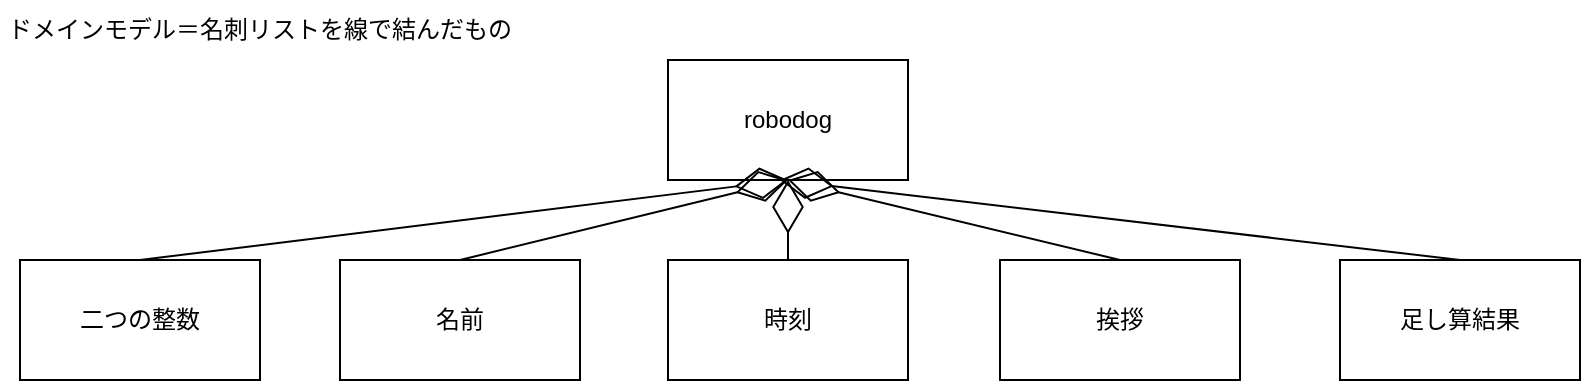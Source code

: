 <mxfile>
    <diagram id="yKmZjVvOK7xftZ9DWW2P" name="ページ1">
        <mxGraphModel dx="406" dy="419" grid="1" gridSize="10" guides="1" tooltips="1" connect="1" arrows="1" fold="1" page="1" pageScale="1" pageWidth="827" pageHeight="1169" math="0" shadow="0">
            <root>
                <mxCell id="0"/>
                <mxCell id="1" parent="0"/>
                <mxCell id="2" value="名前" style="rounded=0;whiteSpace=wrap;html=1;" vertex="1" parent="1">
                    <mxGeometry x="190" y="140" width="120" height="60" as="geometry"/>
                </mxCell>
                <mxCell id="5xg6EExdfe_R-9vksgTz-2" value="時刻" style="rounded=0;whiteSpace=wrap;html=1;" vertex="1" parent="1">
                    <mxGeometry x="354" y="140" width="120" height="60" as="geometry"/>
                </mxCell>
                <mxCell id="5xg6EExdfe_R-9vksgTz-3" value="挨拶" style="rounded=0;whiteSpace=wrap;html=1;" vertex="1" parent="1">
                    <mxGeometry x="520" y="140" width="120" height="60" as="geometry"/>
                </mxCell>
                <mxCell id="5xg6EExdfe_R-9vksgTz-4" value="足し算結果" style="rounded=0;whiteSpace=wrap;html=1;" vertex="1" parent="1">
                    <mxGeometry x="690" y="140" width="120" height="60" as="geometry"/>
                </mxCell>
                <mxCell id="5xg6EExdfe_R-9vksgTz-5" value="二つの整数" style="rounded=0;whiteSpace=wrap;html=1;" vertex="1" parent="1">
                    <mxGeometry x="30" y="140" width="120" height="60" as="geometry"/>
                </mxCell>
                <mxCell id="5xg6EExdfe_R-9vksgTz-6" value="robodog" style="rounded=0;whiteSpace=wrap;html=1;" vertex="1" parent="1">
                    <mxGeometry x="354" y="40" width="120" height="60" as="geometry"/>
                </mxCell>
                <mxCell id="5xg6EExdfe_R-9vksgTz-7" value="ドメインモデル＝名刺リストを線で結んだもの" style="text;html=1;align=center;verticalAlign=middle;whiteSpace=wrap;rounded=0;" vertex="1" parent="1">
                    <mxGeometry x="20" y="10" width="260" height="30" as="geometry"/>
                </mxCell>
                <mxCell id="5xg6EExdfe_R-9vksgTz-8" value="" style="endArrow=diamondThin;endFill=0;endSize=24;html=1;rounded=0;entryX=0.5;entryY=1;entryDx=0;entryDy=0;exitX=0.5;exitY=0;exitDx=0;exitDy=0;" edge="1" parent="1" source="5xg6EExdfe_R-9vksgTz-5" target="5xg6EExdfe_R-9vksgTz-6">
                    <mxGeometry width="160" relative="1" as="geometry">
                        <mxPoint x="100" y="110" as="sourcePoint"/>
                        <mxPoint x="260" y="110" as="targetPoint"/>
                    </mxGeometry>
                </mxCell>
                <mxCell id="5xg6EExdfe_R-9vksgTz-9" value="" style="endArrow=diamondThin;endFill=0;endSize=24;html=1;rounded=0;entryX=0.5;entryY=1;entryDx=0;entryDy=0;exitX=0.5;exitY=0;exitDx=0;exitDy=0;" edge="1" parent="1" source="2" target="5xg6EExdfe_R-9vksgTz-6">
                    <mxGeometry width="160" relative="1" as="geometry">
                        <mxPoint x="320" y="270" as="sourcePoint"/>
                        <mxPoint x="644" y="230" as="targetPoint"/>
                    </mxGeometry>
                </mxCell>
                <mxCell id="5xg6EExdfe_R-9vksgTz-10" value="" style="endArrow=diamondThin;endFill=0;endSize=24;html=1;rounded=0;entryX=0.5;entryY=1;entryDx=0;entryDy=0;exitX=0.5;exitY=0;exitDx=0;exitDy=0;" edge="1" parent="1" source="5xg6EExdfe_R-9vksgTz-2" target="5xg6EExdfe_R-9vksgTz-6">
                    <mxGeometry width="160" relative="1" as="geometry">
                        <mxPoint x="450" y="110" as="sourcePoint"/>
                        <mxPoint x="774" y="70" as="targetPoint"/>
                    </mxGeometry>
                </mxCell>
                <mxCell id="5xg6EExdfe_R-9vksgTz-11" value="" style="endArrow=diamondThin;endFill=0;endSize=24;html=1;rounded=0;entryX=0.5;entryY=1;entryDx=0;entryDy=0;exitX=0.5;exitY=0;exitDx=0;exitDy=0;" edge="1" parent="1" source="5xg6EExdfe_R-9vksgTz-3" target="5xg6EExdfe_R-9vksgTz-6">
                    <mxGeometry width="160" relative="1" as="geometry">
                        <mxPoint x="580" y="80" as="sourcePoint"/>
                        <mxPoint x="904" y="40" as="targetPoint"/>
                    </mxGeometry>
                </mxCell>
                <mxCell id="5xg6EExdfe_R-9vksgTz-12" value="" style="endArrow=diamondThin;endFill=0;endSize=24;html=1;rounded=0;exitX=0.5;exitY=0;exitDx=0;exitDy=0;" edge="1" parent="1" source="5xg6EExdfe_R-9vksgTz-4">
                    <mxGeometry width="160" relative="1" as="geometry">
                        <mxPoint x="520" y="150" as="sourcePoint"/>
                        <mxPoint x="410" y="100" as="targetPoint"/>
                    </mxGeometry>
                </mxCell>
            </root>
        </mxGraphModel>
    </diagram>
</mxfile>